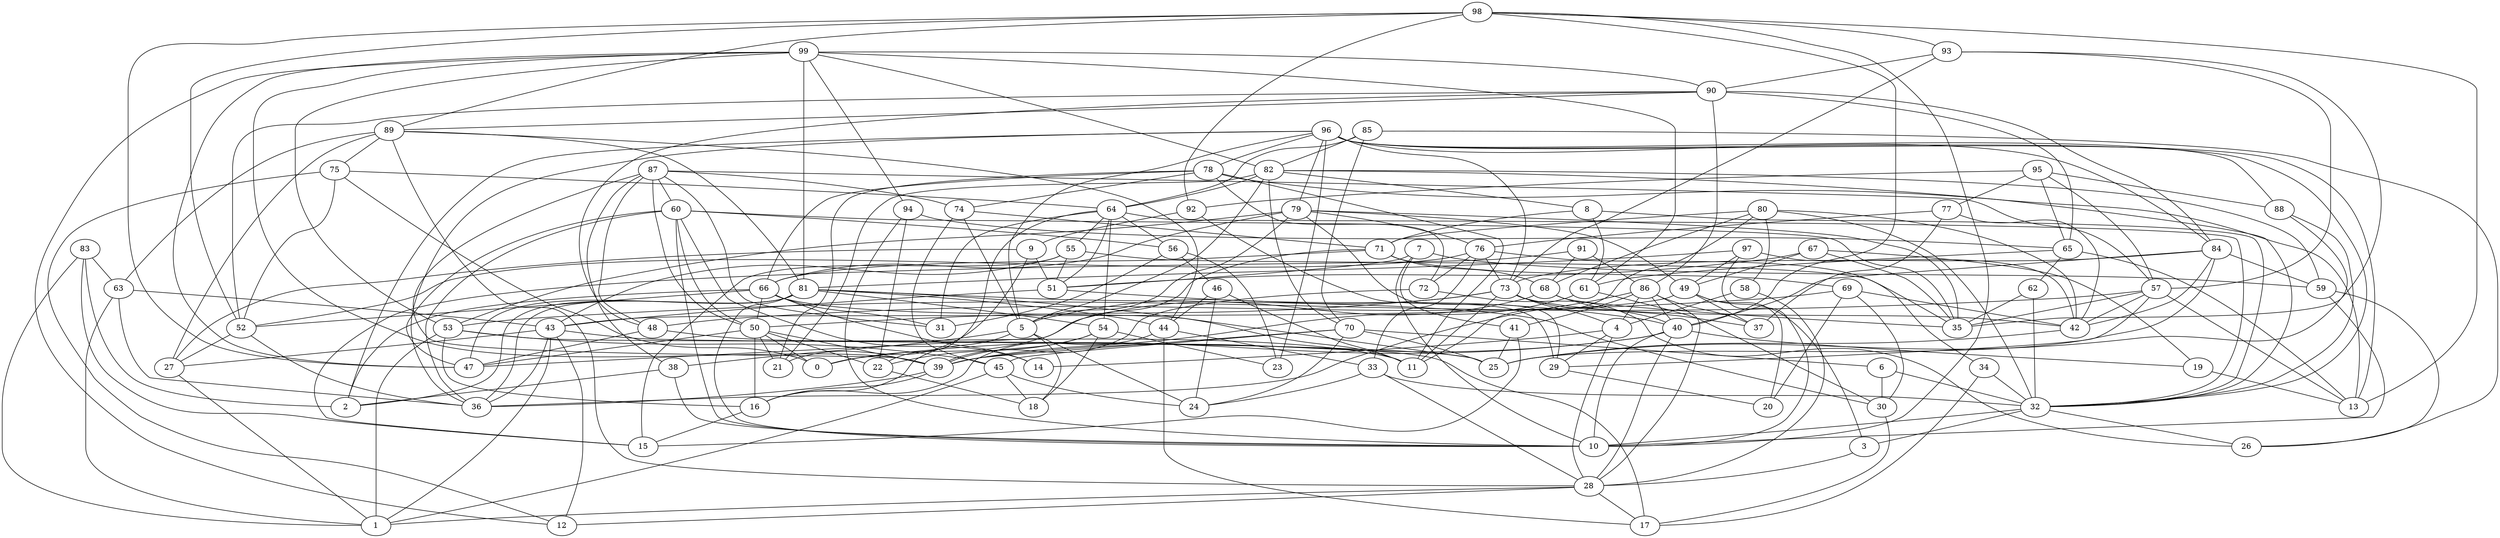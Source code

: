 digraph GG_graph {

subgraph G_graph {
edge [color = black]
"92" -> "9" [dir = none]
"92" -> "29" [dir = none]
"33" -> "32" [dir = none]
"33" -> "24" [dir = none]
"33" -> "28" [dir = none]
"6" -> "32" [dir = none]
"6" -> "30" [dir = none]
"72" -> "39" [dir = none]
"72" -> "26" [dir = none]
"29" -> "20" [dir = none]
"99" -> "61" [dir = none]
"99" -> "12" [dir = none]
"99" -> "47" [dir = none]
"99" -> "53" [dir = none]
"99" -> "94" [dir = none]
"99" -> "82" [dir = none]
"99" -> "90" [dir = none]
"99" -> "39" [dir = none]
"99" -> "81" [dir = none]
"97" -> "49" [dir = none]
"97" -> "81" [dir = none]
"97" -> "42" [dir = none]
"97" -> "10" [dir = none]
"77" -> "76" [dir = none]
"77" -> "37" [dir = none]
"77" -> "42" [dir = none]
"42" -> "25" [dir = none]
"53" -> "16" [dir = none]
"53" -> "17" [dir = none]
"53" -> "1" [dir = none]
"53" -> "45" [dir = none]
"9" -> "27" [dir = none]
"9" -> "21" [dir = none]
"9" -> "51" [dir = none]
"83" -> "2" [dir = none]
"83" -> "1" [dir = none]
"83" -> "63" [dir = none]
"83" -> "15" [dir = none]
"41" -> "25" [dir = none]
"41" -> "15" [dir = none]
"78" -> "72" [dir = none]
"78" -> "13" [dir = none]
"78" -> "66" [dir = none]
"78" -> "11" [dir = none]
"78" -> "21" [dir = none]
"78" -> "74" [dir = none]
"63" -> "36" [dir = none]
"63" -> "43" [dir = none]
"63" -> "1" [dir = none]
"89" -> "44" [dir = none]
"89" -> "81" [dir = none]
"89" -> "28" [dir = none]
"89" -> "27" [dir = none]
"89" -> "75" [dir = none]
"89" -> "63" [dir = none]
"48" -> "11" [dir = none]
"48" -> "47" [dir = none]
"74" -> "5" [dir = none]
"74" -> "71" [dir = none]
"74" -> "45" [dir = none]
"87" -> "50" [dir = none]
"87" -> "38" [dir = none]
"87" -> "31" [dir = none]
"87" -> "48" [dir = none]
"87" -> "74" [dir = none]
"87" -> "57" [dir = none]
"87" -> "60" [dir = none]
"87" -> "39" [dir = none]
"4" -> "28" [dir = none]
"4" -> "29" [dir = none]
"4" -> "14" [dir = none]
"93" -> "57" [dir = none]
"93" -> "90" [dir = none]
"93" -> "73" [dir = none]
"40" -> "39" [dir = none]
"40" -> "19" [dir = none]
"40" -> "0" [dir = none]
"40" -> "10" [dir = none]
"40" -> "28" [dir = none]
"98" -> "52" [dir = none]
"98" -> "10" [dir = none]
"98" -> "40" [dir = none]
"98" -> "92" [dir = none]
"98" -> "89" [dir = none]
"98" -> "47" [dir = none]
"98" -> "13" [dir = none]
"98" -> "93" [dir = none]
"82" -> "5" [dir = none]
"82" -> "8" [dir = none]
"82" -> "70" [dir = none]
"82" -> "21" [dir = none]
"82" -> "59" [dir = none]
"82" -> "32" [dir = none]
"82" -> "64" [dir = none]
"68" -> "37" [dir = none]
"68" -> "35" [dir = none]
"68" -> "47" [dir = none]
"30" -> "17" [dir = none]
"84" -> "73" [dir = none]
"84" -> "40" [dir = none]
"84" -> "42" [dir = none]
"84" -> "25" [dir = none]
"84" -> "59" [dir = none]
"58" -> "4" [dir = none]
"58" -> "28" [dir = none]
"52" -> "36" [dir = none]
"52" -> "27" [dir = none]
"76" -> "34" [dir = none]
"76" -> "33" [dir = none]
"76" -> "73" [dir = none]
"76" -> "52" [dir = none]
"76" -> "72" [dir = none]
"73" -> "11" [dir = none]
"73" -> "42" [dir = none]
"73" -> "50" [dir = none]
"73" -> "40" [dir = none]
"73" -> "4" [dir = none]
"73" -> "5" [dir = none]
"70" -> "24" [dir = none]
"70" -> "25" [dir = none]
"70" -> "45" [dir = none]
"70" -> "6" [dir = none]
"70" -> "39" [dir = none]
"66" -> "14" [dir = none]
"66" -> "31" [dir = none]
"66" -> "50" [dir = none]
"66" -> "25" [dir = none]
"66" -> "2" [dir = none]
"66" -> "52" [dir = none]
"75" -> "12" [dir = none]
"75" -> "0" [dir = none]
"75" -> "64" [dir = none]
"75" -> "52" [dir = none]
"44" -> "17" [dir = none]
"44" -> "16" [dir = none]
"44" -> "33" [dir = none]
"27" -> "1" [dir = none]
"28" -> "17" [dir = none]
"28" -> "12" [dir = none]
"28" -> "1" [dir = none]
"79" -> "29" [dir = none]
"79" -> "66" [dir = none]
"79" -> "5" [dir = none]
"79" -> "76" [dir = none]
"79" -> "53" [dir = none]
"79" -> "49" [dir = none]
"79" -> "35" [dir = none]
"56" -> "23" [dir = none]
"56" -> "46" [dir = none]
"56" -> "31" [dir = none]
"71" -> "0" [dir = none]
"71" -> "69" [dir = none]
"71" -> "68" [dir = none]
"71" -> "66" [dir = none]
"80" -> "58" [dir = none]
"80" -> "42" [dir = none]
"80" -> "11" [dir = none]
"80" -> "71" [dir = none]
"80" -> "32" [dir = none]
"80" -> "68" [dir = none]
"49" -> "3" [dir = none]
"49" -> "20" [dir = none]
"49" -> "43" [dir = none]
"49" -> "37" [dir = none]
"90" -> "65" [dir = none]
"90" -> "52" [dir = none]
"90" -> "84" [dir = none]
"90" -> "89" [dir = none]
"90" -> "48" [dir = none]
"90" -> "86" [dir = none]
"39" -> "16" [dir = none]
"39" -> "36" [dir = none]
"45" -> "24" [dir = none]
"45" -> "18" [dir = none]
"45" -> "1" [dir = none]
"57" -> "13" [dir = none]
"57" -> "29" [dir = none]
"57" -> "53" [dir = none]
"57" -> "35" [dir = none]
"19" -> "13" [dir = none]
"95" -> "77" [dir = none]
"95" -> "65" [dir = none]
"95" -> "88" [dir = none]
"95" -> "57" [dir = none]
"95" -> "92" [dir = none]
"81" -> "54" [dir = none]
"81" -> "47" [dir = none]
"81" -> "10" [dir = none]
"81" -> "2" [dir = none]
"81" -> "44" [dir = none]
"81" -> "30" [dir = none]
"81" -> "36" [dir = none]
"81" -> "11" [dir = none]
"69" -> "42" [dir = none]
"69" -> "48" [dir = none]
"69" -> "30" [dir = none]
"69" -> "20" [dir = none]
"46" -> "24" [dir = none]
"46" -> "11" [dir = none]
"46" -> "44" [dir = none]
"91" -> "68" [dir = none]
"91" -> "15" [dir = none]
"91" -> "86" [dir = none]
"86" -> "41" [dir = none]
"86" -> "4" [dir = none]
"86" -> "28" [dir = none]
"86" -> "37" [dir = none]
"86" -> "36" [dir = none]
"86" -> "40" [dir = none]
"94" -> "65" [dir = none]
"94" -> "22" [dir = none]
"94" -> "10" [dir = none]
"85" -> "70" [dir = none]
"85" -> "82" [dir = none]
"85" -> "64" [dir = none]
"85" -> "26" [dir = none]
"22" -> "18" [dir = none]
"7" -> "51" [dir = none]
"7" -> "41" [dir = none]
"7" -> "10" [dir = none]
"7" -> "59" [dir = none]
"65" -> "61" [dir = none]
"65" -> "62" [dir = none]
"65" -> "13" [dir = none]
"54" -> "18" [dir = none]
"54" -> "39" [dir = none]
"54" -> "23" [dir = none]
"54" -> "22" [dir = none]
"64" -> "56" [dir = none]
"64" -> "51" [dir = none]
"64" -> "54" [dir = none]
"64" -> "55" [dir = none]
"64" -> "32" [dir = none]
"64" -> "31" [dir = none]
"64" -> "22" [dir = none]
"43" -> "27" [dir = none]
"43" -> "25" [dir = none]
"43" -> "12" [dir = none]
"43" -> "36" [dir = none]
"43" -> "1" [dir = none]
"96" -> "79" [dir = none]
"96" -> "5" [dir = none]
"96" -> "13" [dir = none]
"96" -> "32" [dir = none]
"96" -> "73" [dir = none]
"96" -> "2" [dir = none]
"96" -> "36" [dir = none]
"96" -> "23" [dir = none]
"96" -> "78" [dir = none]
"96" -> "84" [dir = none]
"32" -> "26" [dir = none]
"32" -> "3" [dir = none]
"32" -> "10" [dir = none]
"16" -> "15" [dir = none]
"3" -> "28" [dir = none]
"62" -> "32" [dir = none]
"62" -> "35" [dir = none]
"55" -> "35" [dir = none]
"55" -> "15" [dir = none]
"55" -> "43" [dir = none]
"55" -> "51" [dir = none]
"51" -> "43" [dir = none]
"51" -> "40" [dir = none]
"5" -> "38" [dir = none]
"5" -> "16" [dir = none]
"5" -> "18" [dir = none]
"5" -> "24" [dir = none]
"34" -> "17" [dir = none]
"34" -> "32" [dir = none]
"88" -> "25" [dir = none]
"88" -> "32" [dir = none]
"8" -> "71" [dir = none]
"8" -> "32" [dir = none]
"8" -> "61" [dir = none]
"60" -> "14" [dir = none]
"60" -> "35" [dir = none]
"60" -> "36" [dir = none]
"60" -> "10" [dir = none]
"60" -> "56" [dir = none]
"60" -> "50" [dir = none]
"60" -> "47" [dir = none]
"59" -> "10" [dir = none]
"59" -> "26" [dir = none]
"50" -> "21" [dir = none]
"50" -> "16" [dir = none]
"50" -> "39" [dir = none]
"50" -> "22" [dir = none]
"50" -> "47" [dir = none]
"50" -> "0" [dir = none]
"67" -> "19" [dir = none]
"67" -> "35" [dir = none]
"67" -> "49" [dir = none]
"67" -> "51" [dir = none]
"38" -> "10" [dir = none]
"38" -> "2" [dir = none]
"61" -> "30" [dir = none]
"61" -> "39" [dir = none]
"96" -> "88" [dir = none]
"93" -> "35" [dir = none]
"57" -> "42" [dir = none]
}

}
